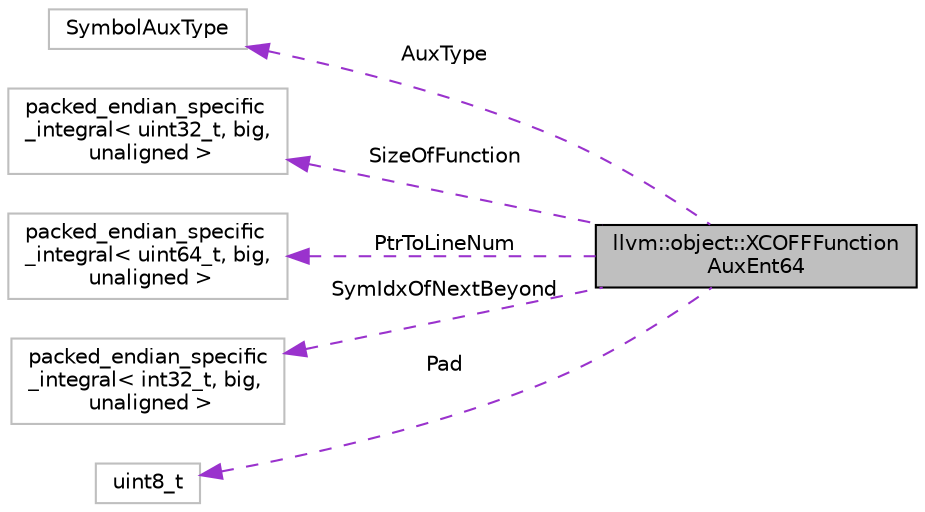 digraph "llvm::object::XCOFFFunctionAuxEnt64"
{
 // LATEX_PDF_SIZE
  bgcolor="transparent";
  edge [fontname="Helvetica",fontsize="10",labelfontname="Helvetica",labelfontsize="10"];
  node [fontname="Helvetica",fontsize="10",shape=record];
  rankdir="LR";
  Node1 [label="llvm::object::XCOFFFunction\lAuxEnt64",height=0.2,width=0.4,color="black", fillcolor="grey75", style="filled", fontcolor="black",tooltip=" "];
  Node2 -> Node1 [dir="back",color="darkorchid3",fontsize="10",style="dashed",label=" AuxType" ,fontname="Helvetica"];
  Node2 [label="SymbolAuxType",height=0.2,width=0.4,color="grey75",tooltip=" "];
  Node3 -> Node1 [dir="back",color="darkorchid3",fontsize="10",style="dashed",label=" SizeOfFunction" ,fontname="Helvetica"];
  Node3 [label="packed_endian_specific\l_integral\< uint32_t, big,\l unaligned \>",height=0.2,width=0.4,color="grey75",tooltip=" "];
  Node4 -> Node1 [dir="back",color="darkorchid3",fontsize="10",style="dashed",label=" PtrToLineNum" ,fontname="Helvetica"];
  Node4 [label="packed_endian_specific\l_integral\< uint64_t, big,\l unaligned \>",height=0.2,width=0.4,color="grey75",tooltip=" "];
  Node5 -> Node1 [dir="back",color="darkorchid3",fontsize="10",style="dashed",label=" SymIdxOfNextBeyond" ,fontname="Helvetica"];
  Node5 [label="packed_endian_specific\l_integral\< int32_t, big,\l unaligned \>",height=0.2,width=0.4,color="grey75",tooltip=" "];
  Node6 -> Node1 [dir="back",color="darkorchid3",fontsize="10",style="dashed",label=" Pad" ,fontname="Helvetica"];
  Node6 [label="uint8_t",height=0.2,width=0.4,color="grey75",tooltip=" "];
}
